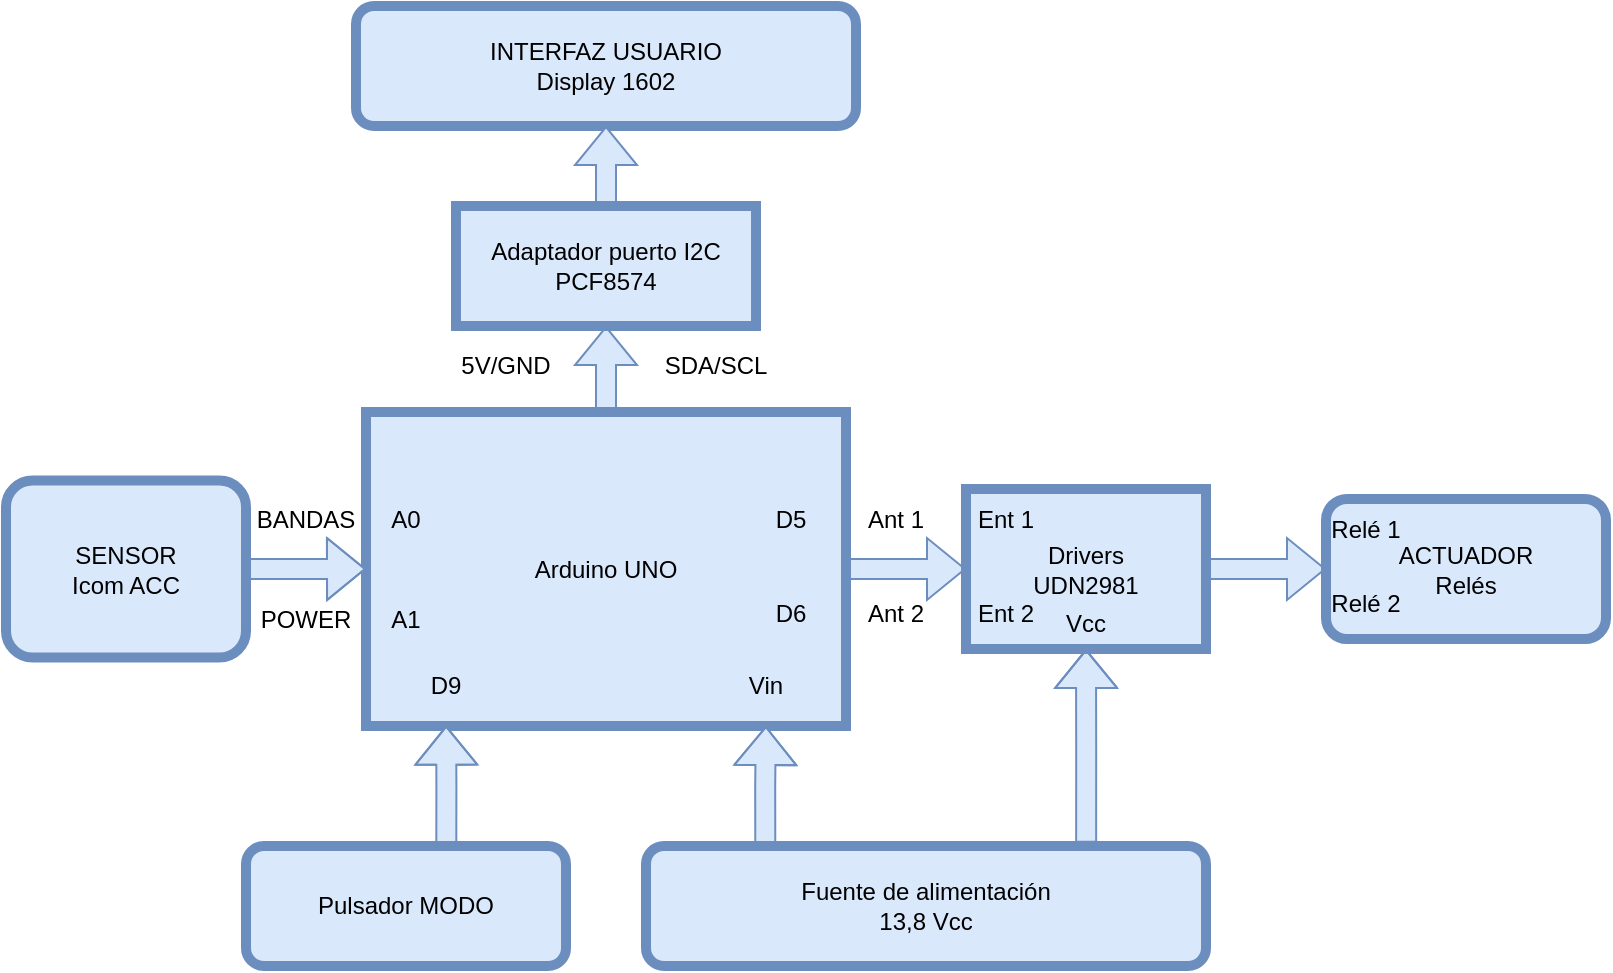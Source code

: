 <mxfile version="14.6.13" type="device"><diagram id="ytGejeKm1mJ_NG1BYTMj" name="Página-1"><mxGraphModel dx="1086" dy="806" grid="1" gridSize="10" guides="1" tooltips="1" connect="1" arrows="1" fold="1" page="1" pageScale="1" pageWidth="1169" pageHeight="827" math="0" shadow="0"><root><mxCell id="0"/><mxCell id="1" parent="0"/><mxCell id="f0TSQUZr-slLUht3l6eF-17" value="" style="edgeStyle=orthogonalEdgeStyle;rounded=0;orthogonalLoop=1;jettySize=auto;html=1;shape=flexArrow;fillColor=#dae8fc;strokeColor=#6c8ebf;" parent="1" source="f0TSQUZr-slLUht3l6eF-1" target="f0TSQUZr-slLUht3l6eF-8" edge="1"><mxGeometry relative="1" as="geometry"/></mxCell><mxCell id="f0TSQUZr-slLUht3l6eF-21" value="" style="edgeStyle=orthogonalEdgeStyle;rounded=0;orthogonalLoop=1;jettySize=auto;html=1;fillColor=#dae8fc;strokeColor=#6c8ebf;shape=flexArrow;" parent="1" source="f0TSQUZr-slLUht3l6eF-1" target="f0TSQUZr-slLUht3l6eF-10" edge="1"><mxGeometry relative="1" as="geometry"/></mxCell><mxCell id="f0TSQUZr-slLUht3l6eF-1" value="Arduino UNO" style="rounded=0;whiteSpace=wrap;html=1;fillColor=#dae8fc;strokeColor=#6c8ebf;strokeWidth=5;" parent="1" vertex="1"><mxGeometry x="480" y="323" width="240" height="157" as="geometry"/></mxCell><mxCell id="54yTRf3i2qKyxFVi0X4W-10" style="edgeStyle=orthogonalEdgeStyle;shape=flexArrow;rounded=0;orthogonalLoop=1;jettySize=auto;html=1;entryX=0.833;entryY=1;entryDx=0;entryDy=0;entryPerimeter=0;exitX=0.213;exitY=-0.003;exitDx=0;exitDy=0;exitPerimeter=0;fillColor=#dae8fc;strokeColor=#6c8ebf;" edge="1" parent="1" source="f0TSQUZr-slLUht3l6eF-2" target="f0TSQUZr-slLUht3l6eF-1"><mxGeometry relative="1" as="geometry"/></mxCell><mxCell id="54yTRf3i2qKyxFVi0X4W-16" style="edgeStyle=orthogonalEdgeStyle;shape=flexArrow;rounded=0;orthogonalLoop=1;jettySize=auto;html=1;entryX=0.5;entryY=1;entryDx=0;entryDy=0;exitX=0.786;exitY=-0.027;exitDx=0;exitDy=0;exitPerimeter=0;fillColor=#dae8fc;strokeColor=#6c8ebf;" edge="1" parent="1" source="f0TSQUZr-slLUht3l6eF-2" target="f0TSQUZr-slLUht3l6eF-8"><mxGeometry relative="1" as="geometry"/></mxCell><mxCell id="f0TSQUZr-slLUht3l6eF-2" value="Fuente de alimentación&lt;br&gt;13,8 Vcc" style="rounded=1;whiteSpace=wrap;html=1;strokeWidth=5;fillColor=#dae8fc;strokeColor=#6c8ebf;" parent="1" vertex="1"><mxGeometry x="620" y="540" width="280" height="60" as="geometry"/></mxCell><mxCell id="f0TSQUZr-slLUht3l6eF-15" value="" style="edgeStyle=orthogonalEdgeStyle;rounded=0;orthogonalLoop=1;jettySize=auto;html=1;shape=flexArrow;fillColor=#dae8fc;strokeColor=#6c8ebf;" parent="1" source="f0TSQUZr-slLUht3l6eF-7" target="f0TSQUZr-slLUht3l6eF-1" edge="1"><mxGeometry relative="1" as="geometry"/></mxCell><mxCell id="f0TSQUZr-slLUht3l6eF-7" value="SENSOR&lt;br&gt;Icom ACC" style="rounded=1;whiteSpace=wrap;html=1;strokeWidth=5;fillColor=#dae8fc;strokeColor=#6c8ebf;" parent="1" vertex="1"><mxGeometry x="300" y="357.25" width="120" height="88.5" as="geometry"/></mxCell><mxCell id="f0TSQUZr-slLUht3l6eF-23" value="" style="edgeStyle=orthogonalEdgeStyle;rounded=0;orthogonalLoop=1;jettySize=auto;html=1;shape=flexArrow;fillColor=#dae8fc;strokeColor=#6c8ebf;" parent="1" source="f0TSQUZr-slLUht3l6eF-8" target="f0TSQUZr-slLUht3l6eF-12" edge="1"><mxGeometry relative="1" as="geometry"/></mxCell><mxCell id="f0TSQUZr-slLUht3l6eF-8" value="Drivers&lt;br&gt;UDN2981" style="rounded=0;whiteSpace=wrap;html=1;strokeWidth=5;fillColor=#dae8fc;strokeColor=#6c8ebf;" parent="1" vertex="1"><mxGeometry x="780" y="361.5" width="120" height="80" as="geometry"/></mxCell><mxCell id="f0TSQUZr-slLUht3l6eF-9" value="INTERFAZ USUARIO&lt;br&gt;Display 1602" style="rounded=1;whiteSpace=wrap;html=1;strokeWidth=5;fillColor=#dae8fc;strokeColor=#6c8ebf;" parent="1" vertex="1"><mxGeometry x="475" y="120" width="250" height="60" as="geometry"/></mxCell><mxCell id="f0TSQUZr-slLUht3l6eF-22" value="" style="edgeStyle=orthogonalEdgeStyle;rounded=0;orthogonalLoop=1;jettySize=auto;html=1;shape=flexArrow;fillColor=#dae8fc;strokeColor=#6c8ebf;" parent="1" source="f0TSQUZr-slLUht3l6eF-10" target="f0TSQUZr-slLUht3l6eF-9" edge="1"><mxGeometry relative="1" as="geometry"/></mxCell><mxCell id="f0TSQUZr-slLUht3l6eF-10" value="Adaptador puerto I2C&lt;br&gt;PCF8574" style="rounded=0;whiteSpace=wrap;html=1;strokeWidth=5;fillColor=#dae8fc;strokeColor=#6c8ebf;" parent="1" vertex="1"><mxGeometry x="525" y="220" width="150" height="60" as="geometry"/></mxCell><mxCell id="54yTRf3i2qKyxFVi0X4W-9" style="edgeStyle=orthogonalEdgeStyle;shape=flexArrow;rounded=0;orthogonalLoop=1;jettySize=auto;html=1;entryX=0.167;entryY=0.999;entryDx=0;entryDy=0;entryPerimeter=0;exitX=0.626;exitY=0;exitDx=0;exitDy=0;exitPerimeter=0;fillColor=#dae8fc;strokeColor=#6c8ebf;" edge="1" parent="1" source="f0TSQUZr-slLUht3l6eF-11" target="f0TSQUZr-slLUht3l6eF-1"><mxGeometry relative="1" as="geometry"><mxPoint x="510" y="540" as="sourcePoint"/></mxGeometry></mxCell><mxCell id="f0TSQUZr-slLUht3l6eF-11" value="Pulsador MODO" style="rounded=1;whiteSpace=wrap;html=1;strokeWidth=5;fillColor=#dae8fc;strokeColor=#6c8ebf;" parent="1" vertex="1"><mxGeometry x="420" y="540" width="160" height="60" as="geometry"/></mxCell><mxCell id="f0TSQUZr-slLUht3l6eF-12" value="ACTUADOR&lt;br&gt;Relés" style="rounded=1;whiteSpace=wrap;html=1;strokeWidth=5;fillColor=#dae8fc;strokeColor=#6c8ebf;" parent="1" vertex="1"><mxGeometry x="960" y="366.5" width="140" height="70" as="geometry"/></mxCell><mxCell id="54yTRf3i2qKyxFVi0X4W-1" value="SDA/SCL" style="text;html=1;strokeColor=none;fillColor=none;align=center;verticalAlign=middle;whiteSpace=wrap;rounded=0;" vertex="1" parent="1"><mxGeometry x="635" y="290" width="40" height="20" as="geometry"/></mxCell><mxCell id="54yTRf3i2qKyxFVi0X4W-2" value="5V/GND" style="text;html=1;strokeColor=none;fillColor=none;align=center;verticalAlign=middle;whiteSpace=wrap;rounded=0;" vertex="1" parent="1"><mxGeometry x="530" y="290" width="40" height="20" as="geometry"/></mxCell><mxCell id="54yTRf3i2qKyxFVi0X4W-3" value="BANDAS" style="text;html=1;strokeColor=none;fillColor=none;align=center;verticalAlign=middle;whiteSpace=wrap;rounded=0;" vertex="1" parent="1"><mxGeometry x="430" y="366.5" width="40" height="20" as="geometry"/></mxCell><mxCell id="54yTRf3i2qKyxFVi0X4W-4" value="POWER" style="text;html=1;strokeColor=none;fillColor=none;align=center;verticalAlign=middle;whiteSpace=wrap;rounded=0;" vertex="1" parent="1"><mxGeometry x="430" y="416.5" width="40" height="20" as="geometry"/></mxCell><mxCell id="54yTRf3i2qKyxFVi0X4W-5" value="A0" style="text;html=1;strokeColor=none;fillColor=none;align=center;verticalAlign=middle;whiteSpace=wrap;rounded=0;" vertex="1" parent="1"><mxGeometry x="480" y="366.5" width="40" height="20" as="geometry"/></mxCell><mxCell id="54yTRf3i2qKyxFVi0X4W-6" value="A1" style="text;html=1;strokeColor=none;fillColor=none;align=center;verticalAlign=middle;whiteSpace=wrap;rounded=0;" vertex="1" parent="1"><mxGeometry x="480" y="416.5" width="40" height="20" as="geometry"/></mxCell><mxCell id="54yTRf3i2qKyxFVi0X4W-8" value="D9" style="text;html=1;strokeColor=none;fillColor=none;align=center;verticalAlign=middle;whiteSpace=wrap;rounded=0;" vertex="1" parent="1"><mxGeometry x="500" y="450" width="40" height="20" as="geometry"/></mxCell><mxCell id="54yTRf3i2qKyxFVi0X4W-11" value="Vin" style="text;html=1;strokeColor=none;fillColor=none;align=center;verticalAlign=middle;whiteSpace=wrap;rounded=0;" vertex="1" parent="1"><mxGeometry x="660" y="450" width="40" height="20" as="geometry"/></mxCell><mxCell id="54yTRf3i2qKyxFVi0X4W-12" value="Ant 1" style="text;html=1;strokeColor=none;fillColor=none;align=center;verticalAlign=middle;whiteSpace=wrap;rounded=0;" vertex="1" parent="1"><mxGeometry x="725" y="366.5" width="40" height="20" as="geometry"/></mxCell><mxCell id="54yTRf3i2qKyxFVi0X4W-13" value="Ant 2" style="text;html=1;strokeColor=none;fillColor=none;align=center;verticalAlign=middle;whiteSpace=wrap;rounded=0;" vertex="1" parent="1"><mxGeometry x="725" y="414" width="40" height="20" as="geometry"/></mxCell><mxCell id="54yTRf3i2qKyxFVi0X4W-14" value="D5" style="text;html=1;strokeColor=none;fillColor=none;align=center;verticalAlign=middle;whiteSpace=wrap;rounded=0;" vertex="1" parent="1"><mxGeometry x="680" y="371.5" width="25" height="10" as="geometry"/></mxCell><mxCell id="54yTRf3i2qKyxFVi0X4W-15" value="D6" style="text;html=1;strokeColor=none;fillColor=none;align=center;verticalAlign=middle;whiteSpace=wrap;rounded=0;" vertex="1" parent="1"><mxGeometry x="680" y="419" width="25" height="10" as="geometry"/></mxCell><mxCell id="54yTRf3i2qKyxFVi0X4W-17" value="Vcc" style="text;html=1;strokeColor=none;fillColor=none;align=center;verticalAlign=middle;whiteSpace=wrap;rounded=0;" vertex="1" parent="1"><mxGeometry x="820" y="419" width="40" height="20" as="geometry"/></mxCell><mxCell id="54yTRf3i2qKyxFVi0X4W-18" value="Ent 1" style="text;html=1;strokeColor=none;fillColor=none;align=center;verticalAlign=middle;whiteSpace=wrap;rounded=0;" vertex="1" parent="1"><mxGeometry x="780" y="366.5" width="40" height="20" as="geometry"/></mxCell><mxCell id="54yTRf3i2qKyxFVi0X4W-19" value="Ent 2" style="text;html=1;strokeColor=none;fillColor=none;align=center;verticalAlign=middle;whiteSpace=wrap;rounded=0;" vertex="1" parent="1"><mxGeometry x="780" y="414" width="40" height="20" as="geometry"/></mxCell><mxCell id="54yTRf3i2qKyxFVi0X4W-20" value="Relé 1" style="text;html=1;strokeColor=none;fillColor=none;align=center;verticalAlign=middle;whiteSpace=wrap;rounded=0;" vertex="1" parent="1"><mxGeometry x="960" y="371.5" width="40" height="20" as="geometry"/></mxCell><mxCell id="54yTRf3i2qKyxFVi0X4W-21" value="Relé 2" style="text;html=1;strokeColor=none;fillColor=none;align=center;verticalAlign=middle;whiteSpace=wrap;rounded=0;" vertex="1" parent="1"><mxGeometry x="960" y="409" width="40" height="20" as="geometry"/></mxCell></root></mxGraphModel></diagram></mxfile>